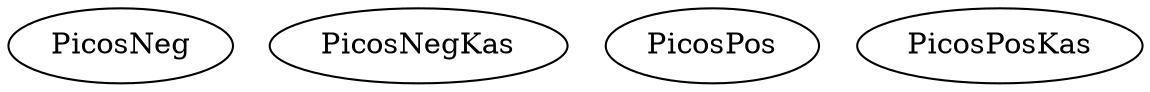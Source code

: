 /* Created by mdot for Matlab */
digraph m2html {

  PicosNeg [URL="PicosNeg.html"];
  PicosNegKas [URL="PicosNegKas.html"];
  PicosPos [URL="PicosPos.html"];
  PicosPosKas [URL="PicosPosKas.html"];
}